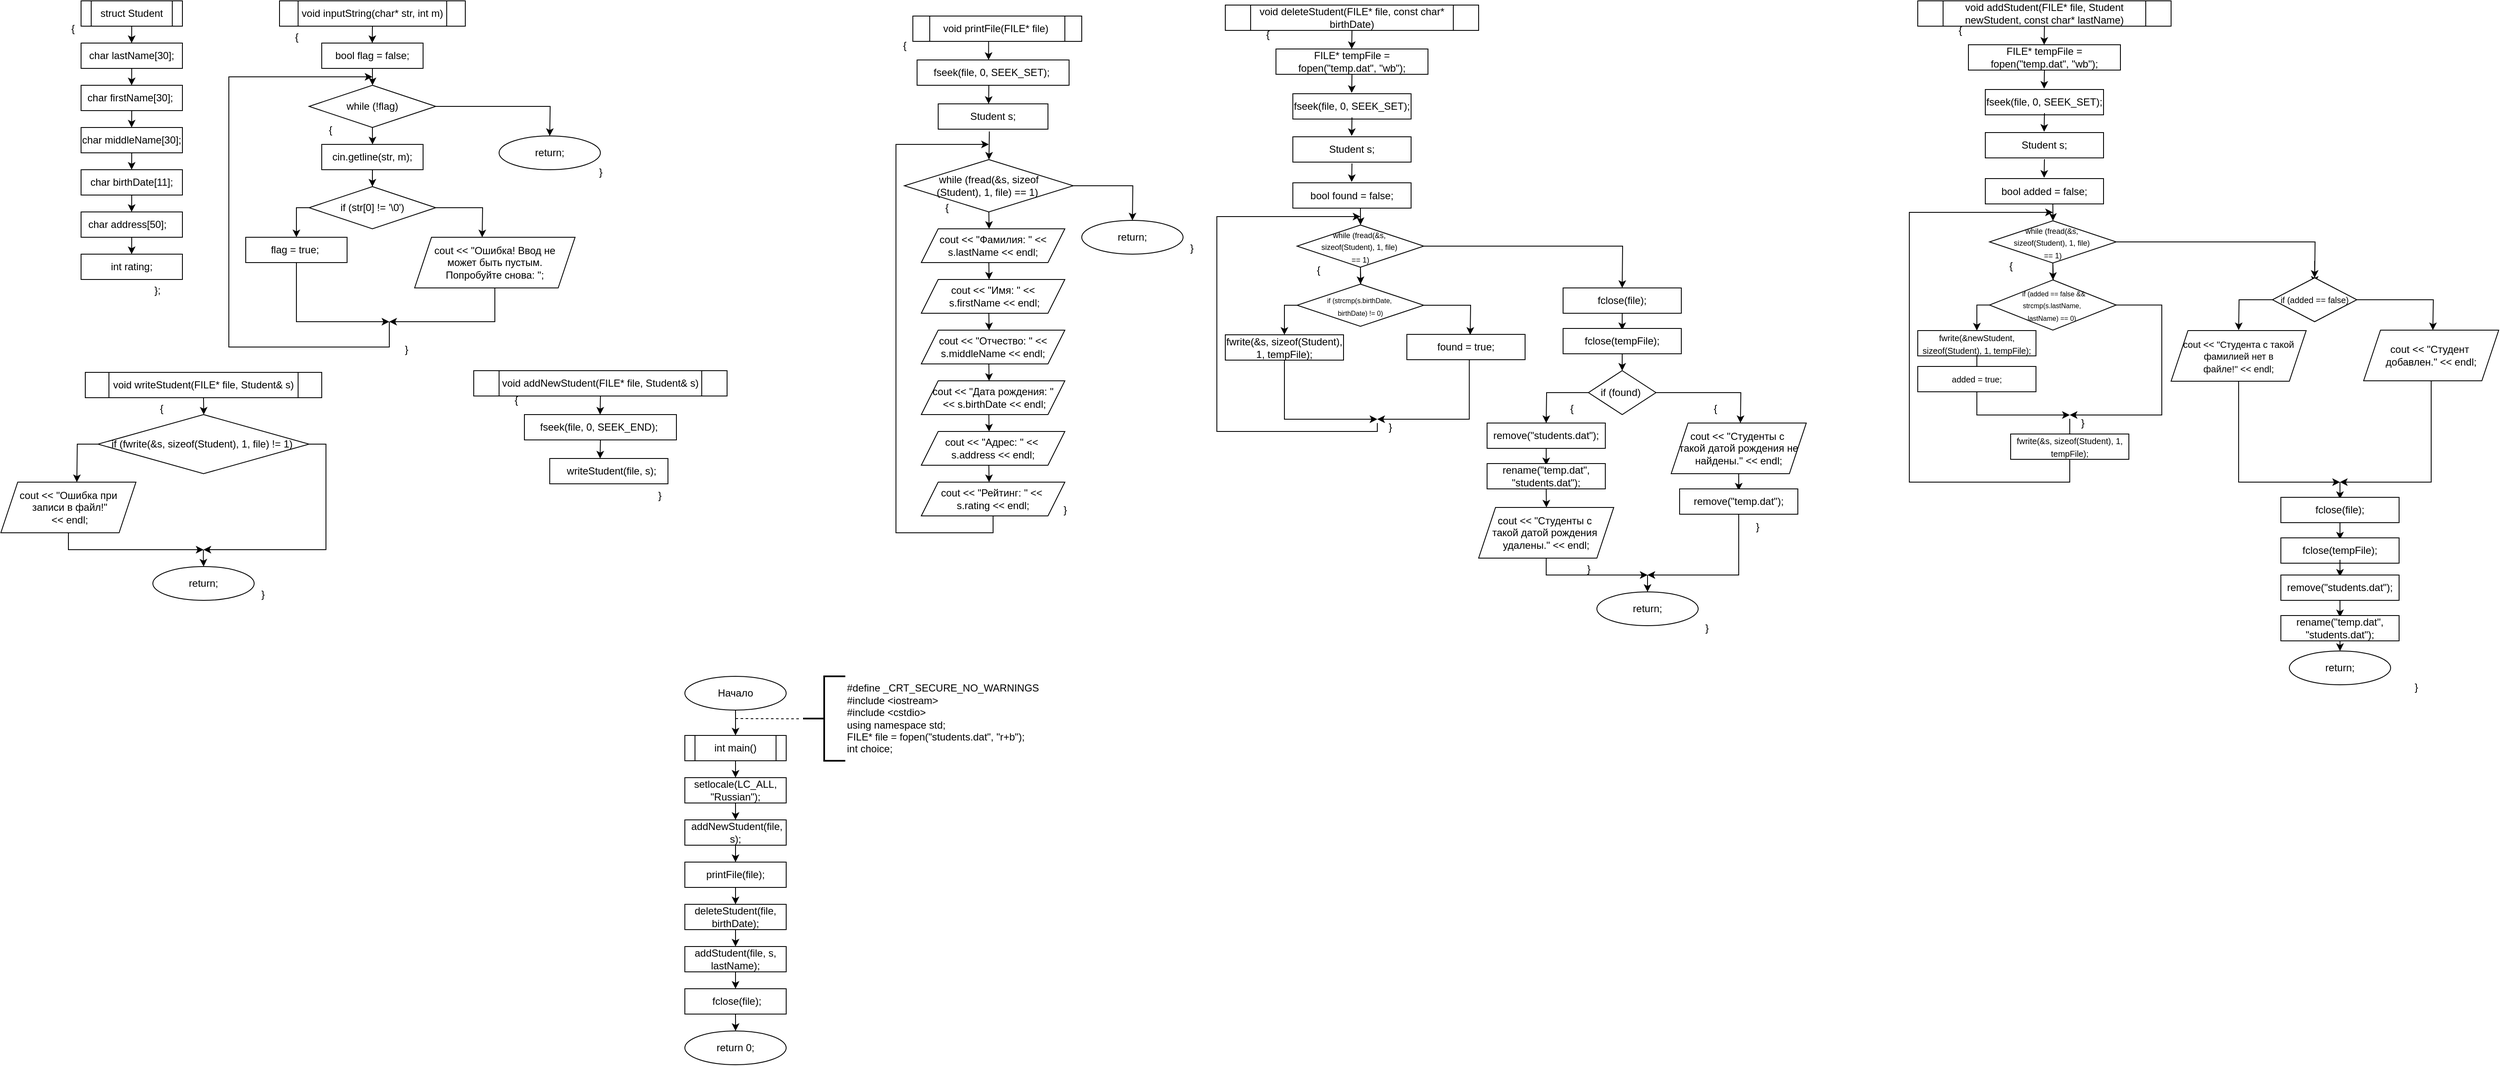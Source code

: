 <mxfile version="26.0.9">
  <diagram name="Страница — 1" id="1-1I1QdHwxsG9mw2ZbXO">
    <mxGraphModel dx="1851" dy="597" grid="1" gridSize="10" guides="1" tooltips="1" connect="1" arrows="1" fold="1" page="1" pageScale="1" pageWidth="827" pageHeight="1169" math="0" shadow="0">
      <root>
        <mxCell id="0" />
        <mxCell id="1" parent="0" />
        <mxCell id="5En9rHPKBQF83rEr6Kjk-2" style="edgeStyle=orthogonalEdgeStyle;rounded=0;orthogonalLoop=1;jettySize=auto;html=1;exitX=0.5;exitY=1;exitDx=0;exitDy=0;" edge="1" parent="1" source="5En9rHPKBQF83rEr6Kjk-1">
          <mxGeometry relative="1" as="geometry">
            <mxPoint x="84.857" y="70" as="targetPoint" />
          </mxGeometry>
        </mxCell>
        <mxCell id="5En9rHPKBQF83rEr6Kjk-1" value="struct Student" style="shape=process;whiteSpace=wrap;html=1;backgroundOutline=1;" vertex="1" parent="1">
          <mxGeometry x="25" y="20" width="120" height="30" as="geometry" />
        </mxCell>
        <mxCell id="5En9rHPKBQF83rEr6Kjk-3" value="char lastName[30];" style="rounded=0;whiteSpace=wrap;html=1;" vertex="1" parent="1">
          <mxGeometry x="25" y="70" width="120" height="30" as="geometry" />
        </mxCell>
        <mxCell id="5En9rHPKBQF83rEr6Kjk-4" style="edgeStyle=orthogonalEdgeStyle;rounded=0;orthogonalLoop=1;jettySize=auto;html=1;exitX=0.5;exitY=1;exitDx=0;exitDy=0;" edge="1" parent="1">
          <mxGeometry relative="1" as="geometry">
            <mxPoint x="84.857" y="120" as="targetPoint" />
            <mxPoint x="85" y="100" as="sourcePoint" />
          </mxGeometry>
        </mxCell>
        <mxCell id="5En9rHPKBQF83rEr6Kjk-5" value="char firstName[30];&amp;nbsp;" style="rounded=0;whiteSpace=wrap;html=1;" vertex="1" parent="1">
          <mxGeometry x="25" y="120" width="120" height="30" as="geometry" />
        </mxCell>
        <mxCell id="5En9rHPKBQF83rEr6Kjk-6" style="edgeStyle=orthogonalEdgeStyle;rounded=0;orthogonalLoop=1;jettySize=auto;html=1;exitX=0.5;exitY=1;exitDx=0;exitDy=0;" edge="1" parent="1">
          <mxGeometry relative="1" as="geometry">
            <mxPoint x="84.857" y="170" as="targetPoint" />
            <mxPoint x="85" y="150" as="sourcePoint" />
          </mxGeometry>
        </mxCell>
        <mxCell id="5En9rHPKBQF83rEr6Kjk-7" value="char middleName[30];" style="rounded=0;whiteSpace=wrap;html=1;" vertex="1" parent="1">
          <mxGeometry x="25" y="170" width="120" height="30" as="geometry" />
        </mxCell>
        <mxCell id="5En9rHPKBQF83rEr6Kjk-8" style="edgeStyle=orthogonalEdgeStyle;rounded=0;orthogonalLoop=1;jettySize=auto;html=1;exitX=0.5;exitY=1;exitDx=0;exitDy=0;" edge="1" parent="1">
          <mxGeometry relative="1" as="geometry">
            <mxPoint x="84.857" y="220" as="targetPoint" />
            <mxPoint x="85" y="200" as="sourcePoint" />
          </mxGeometry>
        </mxCell>
        <mxCell id="5En9rHPKBQF83rEr6Kjk-9" value="char birthDate[11];" style="rounded=0;whiteSpace=wrap;html=1;" vertex="1" parent="1">
          <mxGeometry x="25" y="220" width="120" height="30" as="geometry" />
        </mxCell>
        <mxCell id="5En9rHPKBQF83rEr6Kjk-10" style="edgeStyle=orthogonalEdgeStyle;rounded=0;orthogonalLoop=1;jettySize=auto;html=1;exitX=0.5;exitY=1;exitDx=0;exitDy=0;" edge="1" parent="1">
          <mxGeometry relative="1" as="geometry">
            <mxPoint x="84.857" y="270" as="targetPoint" />
            <mxPoint x="85" y="250" as="sourcePoint" />
          </mxGeometry>
        </mxCell>
        <mxCell id="5En9rHPKBQF83rEr6Kjk-11" value="char address[50];&amp;nbsp; &amp;nbsp;" style="rounded=0;whiteSpace=wrap;html=1;" vertex="1" parent="1">
          <mxGeometry x="25" y="270" width="120" height="30" as="geometry" />
        </mxCell>
        <mxCell id="5En9rHPKBQF83rEr6Kjk-12" style="edgeStyle=orthogonalEdgeStyle;rounded=0;orthogonalLoop=1;jettySize=auto;html=1;exitX=0.5;exitY=1;exitDx=0;exitDy=0;" edge="1" parent="1">
          <mxGeometry relative="1" as="geometry">
            <mxPoint x="84.857" y="320" as="targetPoint" />
            <mxPoint x="85" y="300" as="sourcePoint" />
          </mxGeometry>
        </mxCell>
        <mxCell id="5En9rHPKBQF83rEr6Kjk-13" value="int rating;" style="rounded=0;whiteSpace=wrap;html=1;" vertex="1" parent="1">
          <mxGeometry x="25" y="320" width="120" height="30" as="geometry" />
        </mxCell>
        <mxCell id="5En9rHPKBQF83rEr6Kjk-14" value="{" style="text;html=1;align=center;verticalAlign=middle;resizable=0;points=[];autosize=1;strokeColor=none;fillColor=none;" vertex="1" parent="1">
          <mxGeometry y="38" width="30" height="30" as="geometry" />
        </mxCell>
        <mxCell id="5En9rHPKBQF83rEr6Kjk-15" value="};" style="text;html=1;align=center;verticalAlign=middle;resizable=0;points=[];autosize=1;strokeColor=none;fillColor=none;" vertex="1" parent="1">
          <mxGeometry x="100" y="348" width="30" height="30" as="geometry" />
        </mxCell>
        <mxCell id="5En9rHPKBQF83rEr6Kjk-16" value="void inputString(char* str, int m)" style="shape=process;whiteSpace=wrap;html=1;backgroundOutline=1;" vertex="1" parent="1">
          <mxGeometry x="260" y="20" width="220" height="30" as="geometry" />
        </mxCell>
        <mxCell id="5En9rHPKBQF83rEr6Kjk-17" style="edgeStyle=orthogonalEdgeStyle;rounded=0;orthogonalLoop=1;jettySize=auto;html=1;exitX=0.5;exitY=1;exitDx=0;exitDy=0;" edge="1" parent="1">
          <mxGeometry relative="1" as="geometry">
            <mxPoint x="369.857" y="70" as="targetPoint" />
            <mxPoint x="370" y="50" as="sourcePoint" />
          </mxGeometry>
        </mxCell>
        <mxCell id="5En9rHPKBQF83rEr6Kjk-19" style="edgeStyle=orthogonalEdgeStyle;rounded=0;orthogonalLoop=1;jettySize=auto;html=1;exitX=0.5;exitY=1;exitDx=0;exitDy=0;" edge="1" parent="1" source="5En9rHPKBQF83rEr6Kjk-18">
          <mxGeometry relative="1" as="geometry">
            <mxPoint x="370.143" y="120" as="targetPoint" />
          </mxGeometry>
        </mxCell>
        <mxCell id="5En9rHPKBQF83rEr6Kjk-18" value="bool flag = false;" style="rounded=0;whiteSpace=wrap;html=1;" vertex="1" parent="1">
          <mxGeometry x="310" y="70" width="120" height="30" as="geometry" />
        </mxCell>
        <mxCell id="5En9rHPKBQF83rEr6Kjk-21" style="edgeStyle=orthogonalEdgeStyle;rounded=0;orthogonalLoop=1;jettySize=auto;html=1;exitX=0.5;exitY=1;exitDx=0;exitDy=0;" edge="1" parent="1" source="5En9rHPKBQF83rEr6Kjk-20">
          <mxGeometry relative="1" as="geometry">
            <mxPoint x="370.143" y="190" as="targetPoint" />
          </mxGeometry>
        </mxCell>
        <mxCell id="5En9rHPKBQF83rEr6Kjk-32" style="edgeStyle=orthogonalEdgeStyle;rounded=0;orthogonalLoop=1;jettySize=auto;html=1;exitX=1;exitY=0.5;exitDx=0;exitDy=0;" edge="1" parent="1" source="5En9rHPKBQF83rEr6Kjk-20">
          <mxGeometry relative="1" as="geometry">
            <mxPoint x="580" y="180" as="targetPoint" />
          </mxGeometry>
        </mxCell>
        <mxCell id="5En9rHPKBQF83rEr6Kjk-20" value="while (!flag)" style="rhombus;whiteSpace=wrap;html=1;" vertex="1" parent="1">
          <mxGeometry x="295" y="120" width="150" height="50" as="geometry" />
        </mxCell>
        <mxCell id="5En9rHPKBQF83rEr6Kjk-24" style="edgeStyle=orthogonalEdgeStyle;rounded=0;orthogonalLoop=1;jettySize=auto;html=1;exitX=0.5;exitY=1;exitDx=0;exitDy=0;" edge="1" parent="1" source="5En9rHPKBQF83rEr6Kjk-22" target="5En9rHPKBQF83rEr6Kjk-23">
          <mxGeometry relative="1" as="geometry" />
        </mxCell>
        <mxCell id="5En9rHPKBQF83rEr6Kjk-22" value="cin.getline(str, m);" style="rounded=0;whiteSpace=wrap;html=1;" vertex="1" parent="1">
          <mxGeometry x="310" y="190" width="120" height="30" as="geometry" />
        </mxCell>
        <mxCell id="5En9rHPKBQF83rEr6Kjk-25" style="edgeStyle=orthogonalEdgeStyle;rounded=0;orthogonalLoop=1;jettySize=auto;html=1;exitX=0;exitY=0.5;exitDx=0;exitDy=0;" edge="1" parent="1" source="5En9rHPKBQF83rEr6Kjk-23">
          <mxGeometry relative="1" as="geometry">
            <mxPoint x="280" y="300" as="targetPoint" />
          </mxGeometry>
        </mxCell>
        <mxCell id="5En9rHPKBQF83rEr6Kjk-27" style="edgeStyle=orthogonalEdgeStyle;rounded=0;orthogonalLoop=1;jettySize=auto;html=1;exitX=1;exitY=0.5;exitDx=0;exitDy=0;" edge="1" parent="1" source="5En9rHPKBQF83rEr6Kjk-23">
          <mxGeometry relative="1" as="geometry">
            <mxPoint x="500" y="300" as="targetPoint" />
          </mxGeometry>
        </mxCell>
        <mxCell id="5En9rHPKBQF83rEr6Kjk-23" value="if (str[0] != &#39;\0&#39;)" style="rhombus;whiteSpace=wrap;html=1;" vertex="1" parent="1">
          <mxGeometry x="295" y="240" width="150" height="50" as="geometry" />
        </mxCell>
        <mxCell id="5En9rHPKBQF83rEr6Kjk-29" style="edgeStyle=orthogonalEdgeStyle;rounded=0;orthogonalLoop=1;jettySize=auto;html=1;exitX=0.5;exitY=1;exitDx=0;exitDy=0;" edge="1" parent="1" source="5En9rHPKBQF83rEr6Kjk-26">
          <mxGeometry relative="1" as="geometry">
            <mxPoint x="390" y="400" as="targetPoint" />
            <Array as="points">
              <mxPoint x="280" y="400" />
              <mxPoint x="380" y="400" />
            </Array>
          </mxGeometry>
        </mxCell>
        <mxCell id="5En9rHPKBQF83rEr6Kjk-26" value="flag = true;&amp;nbsp;" style="rounded=0;whiteSpace=wrap;html=1;" vertex="1" parent="1">
          <mxGeometry x="220" y="300" width="120" height="30" as="geometry" />
        </mxCell>
        <mxCell id="5En9rHPKBQF83rEr6Kjk-30" style="edgeStyle=orthogonalEdgeStyle;rounded=0;orthogonalLoop=1;jettySize=auto;html=1;exitX=0.5;exitY=1;exitDx=0;exitDy=0;" edge="1" parent="1" source="5En9rHPKBQF83rEr6Kjk-28">
          <mxGeometry relative="1" as="geometry">
            <mxPoint x="390" y="400" as="targetPoint" />
            <Array as="points">
              <mxPoint x="515" y="400" />
            </Array>
          </mxGeometry>
        </mxCell>
        <mxCell id="5En9rHPKBQF83rEr6Kjk-28" value="cout &amp;lt;&amp;lt; &quot;Ошибка! Ввод не&lt;div&gt;&amp;nbsp;может быть пустым.&amp;nbsp;&lt;/div&gt;&lt;div&gt;Попробуйте снова: &quot;;&lt;/div&gt;" style="shape=parallelogram;perimeter=parallelogramPerimeter;whiteSpace=wrap;html=1;fixedSize=1;" vertex="1" parent="1">
          <mxGeometry x="420" y="300" width="190" height="60" as="geometry" />
        </mxCell>
        <mxCell id="5En9rHPKBQF83rEr6Kjk-31" value="" style="endArrow=classic;html=1;rounded=0;" edge="1" parent="1">
          <mxGeometry width="50" height="50" relative="1" as="geometry">
            <mxPoint x="390" y="400" as="sourcePoint" />
            <mxPoint x="370" y="110" as="targetPoint" />
            <Array as="points">
              <mxPoint x="390" y="430" />
              <mxPoint x="200" y="430" />
              <mxPoint x="200" y="110" />
            </Array>
          </mxGeometry>
        </mxCell>
        <mxCell id="5En9rHPKBQF83rEr6Kjk-33" value="return;" style="ellipse;whiteSpace=wrap;html=1;" vertex="1" parent="1">
          <mxGeometry x="520" y="180" width="120" height="40" as="geometry" />
        </mxCell>
        <mxCell id="5En9rHPKBQF83rEr6Kjk-34" value="{" style="text;html=1;align=center;verticalAlign=middle;resizable=0;points=[];autosize=1;strokeColor=none;fillColor=none;" vertex="1" parent="1">
          <mxGeometry x="305" y="158" width="30" height="30" as="geometry" />
        </mxCell>
        <mxCell id="5En9rHPKBQF83rEr6Kjk-35" value="}" style="text;html=1;align=center;verticalAlign=middle;resizable=0;points=[];autosize=1;strokeColor=none;fillColor=none;" vertex="1" parent="1">
          <mxGeometry x="395" y="418" width="30" height="30" as="geometry" />
        </mxCell>
        <mxCell id="5En9rHPKBQF83rEr6Kjk-36" value="{" style="text;html=1;align=center;verticalAlign=middle;resizable=0;points=[];autosize=1;strokeColor=none;fillColor=none;" vertex="1" parent="1">
          <mxGeometry x="265" y="48" width="30" height="30" as="geometry" />
        </mxCell>
        <mxCell id="5En9rHPKBQF83rEr6Kjk-37" value="}" style="text;html=1;align=center;verticalAlign=middle;resizable=0;points=[];autosize=1;strokeColor=none;fillColor=none;" vertex="1" parent="1">
          <mxGeometry x="625" y="208" width="30" height="30" as="geometry" />
        </mxCell>
        <mxCell id="5En9rHPKBQF83rEr6Kjk-39" style="edgeStyle=orthogonalEdgeStyle;rounded=0;orthogonalLoop=1;jettySize=auto;html=1;exitX=0.5;exitY=1;exitDx=0;exitDy=0;" edge="1" parent="1" source="5En9rHPKBQF83rEr6Kjk-38">
          <mxGeometry relative="1" as="geometry">
            <mxPoint x="170.31" y="510" as="targetPoint" />
          </mxGeometry>
        </mxCell>
        <mxCell id="5En9rHPKBQF83rEr6Kjk-38" value="void writeStudent(FILE* file, Student&amp;amp; s)" style="shape=process;whiteSpace=wrap;html=1;backgroundOutline=1;" vertex="1" parent="1">
          <mxGeometry x="30" y="460" width="280" height="30" as="geometry" />
        </mxCell>
        <mxCell id="5En9rHPKBQF83rEr6Kjk-47" style="edgeStyle=orthogonalEdgeStyle;rounded=0;orthogonalLoop=1;jettySize=auto;html=1;exitX=0;exitY=0.5;exitDx=0;exitDy=0;" edge="1" parent="1" source="5En9rHPKBQF83rEr6Kjk-42">
          <mxGeometry relative="1" as="geometry">
            <mxPoint x="20" y="590" as="targetPoint" />
          </mxGeometry>
        </mxCell>
        <mxCell id="5En9rHPKBQF83rEr6Kjk-50" style="edgeStyle=orthogonalEdgeStyle;rounded=0;orthogonalLoop=1;jettySize=auto;html=1;exitX=1;exitY=0.5;exitDx=0;exitDy=0;" edge="1" parent="1" source="5En9rHPKBQF83rEr6Kjk-42">
          <mxGeometry relative="1" as="geometry">
            <mxPoint x="170" y="670" as="targetPoint" />
            <Array as="points">
              <mxPoint x="315" y="545" />
              <mxPoint x="315" y="670" />
            </Array>
          </mxGeometry>
        </mxCell>
        <mxCell id="5En9rHPKBQF83rEr6Kjk-42" value="if (fwrite(&amp;amp;s, sizeof(Student), 1, file) != 1)&amp;nbsp;" style="rhombus;whiteSpace=wrap;html=1;" vertex="1" parent="1">
          <mxGeometry x="45" y="510" width="250" height="70" as="geometry" />
        </mxCell>
        <mxCell id="5En9rHPKBQF83rEr6Kjk-49" style="edgeStyle=orthogonalEdgeStyle;rounded=0;orthogonalLoop=1;jettySize=auto;html=1;exitX=0.5;exitY=1;exitDx=0;exitDy=0;" edge="1" parent="1" source="5En9rHPKBQF83rEr6Kjk-48">
          <mxGeometry relative="1" as="geometry">
            <mxPoint x="170" y="670" as="targetPoint" />
            <Array as="points">
              <mxPoint x="10" y="670" />
            </Array>
          </mxGeometry>
        </mxCell>
        <mxCell id="5En9rHPKBQF83rEr6Kjk-48" value="cout &amp;lt;&amp;lt; &quot;Ошибка при&lt;div&gt;&amp;nbsp;записи в файл!&quot;&lt;/div&gt;&lt;div&gt;&amp;nbsp;&amp;lt;&amp;lt; endl;&lt;/div&gt;" style="shape=parallelogram;perimeter=parallelogramPerimeter;whiteSpace=wrap;html=1;fixedSize=1;" vertex="1" parent="1">
          <mxGeometry x="-70" y="590" width="160" height="60" as="geometry" />
        </mxCell>
        <mxCell id="5En9rHPKBQF83rEr6Kjk-51" style="edgeStyle=orthogonalEdgeStyle;rounded=0;orthogonalLoop=1;jettySize=auto;html=1;exitX=0.5;exitY=1;exitDx=0;exitDy=0;" edge="1" parent="1">
          <mxGeometry relative="1" as="geometry">
            <mxPoint x="170.15" y="690" as="targetPoint" />
            <mxPoint x="169.84" y="670" as="sourcePoint" />
            <Array as="points">
              <mxPoint x="169.84" y="680" />
              <mxPoint x="169.84" y="680" />
            </Array>
          </mxGeometry>
        </mxCell>
        <mxCell id="5En9rHPKBQF83rEr6Kjk-52" value="return;" style="ellipse;whiteSpace=wrap;html=1;" vertex="1" parent="1">
          <mxGeometry x="110" y="690" width="120" height="40" as="geometry" />
        </mxCell>
        <mxCell id="5En9rHPKBQF83rEr6Kjk-53" value="{" style="text;html=1;align=center;verticalAlign=middle;resizable=0;points=[];autosize=1;strokeColor=none;fillColor=none;" vertex="1" parent="1">
          <mxGeometry x="105" y="488" width="30" height="30" as="geometry" />
        </mxCell>
        <mxCell id="5En9rHPKBQF83rEr6Kjk-54" value="}" style="text;html=1;align=center;verticalAlign=middle;resizable=0;points=[];autosize=1;strokeColor=none;fillColor=none;" vertex="1" parent="1">
          <mxGeometry x="225" y="708" width="30" height="30" as="geometry" />
        </mxCell>
        <mxCell id="5En9rHPKBQF83rEr6Kjk-56" style="edgeStyle=orthogonalEdgeStyle;rounded=0;orthogonalLoop=1;jettySize=auto;html=1;exitX=0.5;exitY=1;exitDx=0;exitDy=0;" edge="1" parent="1" source="5En9rHPKBQF83rEr6Kjk-55">
          <mxGeometry relative="1" as="geometry">
            <mxPoint x="639.667" y="510" as="targetPoint" />
          </mxGeometry>
        </mxCell>
        <mxCell id="5En9rHPKBQF83rEr6Kjk-55" value="void addNewStudent(FILE* file, Student&amp;amp; s)" style="shape=process;whiteSpace=wrap;html=1;backgroundOutline=1;" vertex="1" parent="1">
          <mxGeometry x="490" y="458" width="300" height="30" as="geometry" />
        </mxCell>
        <mxCell id="5En9rHPKBQF83rEr6Kjk-57" value="fseek(file, 0, SEEK_END);&amp;nbsp;" style="rounded=0;whiteSpace=wrap;html=1;" vertex="1" parent="1">
          <mxGeometry x="550" y="510" width="180" height="30" as="geometry" />
        </mxCell>
        <mxCell id="5En9rHPKBQF83rEr6Kjk-58" style="edgeStyle=orthogonalEdgeStyle;rounded=0;orthogonalLoop=1;jettySize=auto;html=1;exitX=0.5;exitY=1;exitDx=0;exitDy=0;" edge="1" parent="1">
          <mxGeometry relative="1" as="geometry">
            <mxPoint x="639.667" y="562" as="targetPoint" />
            <mxPoint x="640" y="540" as="sourcePoint" />
          </mxGeometry>
        </mxCell>
        <mxCell id="5En9rHPKBQF83rEr6Kjk-59" value="&lt;div&gt;&amp;nbsp; &amp;nbsp; writeStudent(file, s);&amp;nbsp;&amp;nbsp;&lt;/div&gt;" style="rounded=0;whiteSpace=wrap;html=1;" vertex="1" parent="1">
          <mxGeometry x="580" y="562" width="140" height="30" as="geometry" />
        </mxCell>
        <mxCell id="5En9rHPKBQF83rEr6Kjk-60" value="{" style="text;html=1;align=center;verticalAlign=middle;resizable=0;points=[];autosize=1;strokeColor=none;fillColor=none;" vertex="1" parent="1">
          <mxGeometry x="525" y="478" width="30" height="30" as="geometry" />
        </mxCell>
        <mxCell id="5En9rHPKBQF83rEr6Kjk-61" value="}&lt;div&gt;&lt;br&gt;&lt;/div&gt;" style="text;html=1;align=center;verticalAlign=middle;resizable=0;points=[];autosize=1;strokeColor=none;fillColor=none;" vertex="1" parent="1">
          <mxGeometry x="695" y="593" width="30" height="40" as="geometry" />
        </mxCell>
        <mxCell id="5En9rHPKBQF83rEr6Kjk-62" style="edgeStyle=orthogonalEdgeStyle;rounded=0;orthogonalLoop=1;jettySize=auto;html=1;exitX=0.5;exitY=1;exitDx=0;exitDy=0;" edge="1" parent="1" source="5En9rHPKBQF83rEr6Kjk-63">
          <mxGeometry relative="1" as="geometry">
            <mxPoint x="1099.667" y="90" as="targetPoint" />
          </mxGeometry>
        </mxCell>
        <mxCell id="5En9rHPKBQF83rEr6Kjk-63" value="void printFile(FILE* file)&amp;nbsp;" style="shape=process;whiteSpace=wrap;html=1;backgroundOutline=1;" vertex="1" parent="1">
          <mxGeometry x="1010" y="38" width="200" height="30" as="geometry" />
        </mxCell>
        <mxCell id="5En9rHPKBQF83rEr6Kjk-64" value="fseek(file, 0, SEEK_SET);&amp;nbsp;" style="rounded=0;whiteSpace=wrap;html=1;" vertex="1" parent="1">
          <mxGeometry x="1015" y="90" width="180" height="30" as="geometry" />
        </mxCell>
        <mxCell id="5En9rHPKBQF83rEr6Kjk-65" style="edgeStyle=orthogonalEdgeStyle;rounded=0;orthogonalLoop=1;jettySize=auto;html=1;exitX=0.5;exitY=1;exitDx=0;exitDy=0;" edge="1" parent="1">
          <mxGeometry relative="1" as="geometry">
            <mxPoint x="1099.667" y="142" as="targetPoint" />
            <mxPoint x="1100" y="120" as="sourcePoint" />
          </mxGeometry>
        </mxCell>
        <mxCell id="5En9rHPKBQF83rEr6Kjk-66" value="&lt;div&gt;Student s;&lt;/div&gt;" style="rounded=0;whiteSpace=wrap;html=1;" vertex="1" parent="1">
          <mxGeometry x="1040" y="142" width="130" height="30" as="geometry" />
        </mxCell>
        <mxCell id="5En9rHPKBQF83rEr6Kjk-67" value="{" style="text;html=1;align=center;verticalAlign=middle;resizable=0;points=[];autosize=1;strokeColor=none;fillColor=none;" vertex="1" parent="1">
          <mxGeometry x="985" y="58" width="30" height="30" as="geometry" />
        </mxCell>
        <mxCell id="5En9rHPKBQF83rEr6Kjk-69" style="edgeStyle=orthogonalEdgeStyle;rounded=0;orthogonalLoop=1;jettySize=auto;html=1;exitX=0.466;exitY=1.091;exitDx=0;exitDy=0;exitPerimeter=0;" edge="1" parent="1" source="5En9rHPKBQF83rEr6Kjk-66">
          <mxGeometry relative="1" as="geometry">
            <mxPoint x="1100.143" y="208" as="targetPoint" />
            <mxPoint x="1100" y="188" as="sourcePoint" />
          </mxGeometry>
        </mxCell>
        <mxCell id="5En9rHPKBQF83rEr6Kjk-86" style="edgeStyle=orthogonalEdgeStyle;rounded=0;orthogonalLoop=1;jettySize=auto;html=1;exitX=0.5;exitY=1;exitDx=0;exitDy=0;" edge="1" parent="1" source="5En9rHPKBQF83rEr6Kjk-72">
          <mxGeometry relative="1" as="geometry">
            <mxPoint x="1100.286" y="290" as="targetPoint" />
          </mxGeometry>
        </mxCell>
        <mxCell id="5En9rHPKBQF83rEr6Kjk-100" style="edgeStyle=orthogonalEdgeStyle;rounded=0;orthogonalLoop=1;jettySize=auto;html=1;exitX=1;exitY=0.5;exitDx=0;exitDy=0;" edge="1" parent="1" source="5En9rHPKBQF83rEr6Kjk-72">
          <mxGeometry relative="1" as="geometry">
            <mxPoint x="1270" y="280.0" as="targetPoint" />
          </mxGeometry>
        </mxCell>
        <mxCell id="5En9rHPKBQF83rEr6Kjk-72" value="while (fread(&amp;amp;s, sizeof&lt;div&gt;(Student), 1, file) == 1)&amp;nbsp;&lt;/div&gt;" style="rhombus;whiteSpace=wrap;html=1;" vertex="1" parent="1">
          <mxGeometry x="1000" y="208" width="200" height="62" as="geometry" />
        </mxCell>
        <mxCell id="5En9rHPKBQF83rEr6Kjk-84" value="{" style="text;html=1;align=center;verticalAlign=middle;resizable=0;points=[];autosize=1;strokeColor=none;fillColor=none;" vertex="1" parent="1">
          <mxGeometry x="1035" y="250" width="30" height="30" as="geometry" />
        </mxCell>
        <mxCell id="5En9rHPKBQF83rEr6Kjk-87" value="cout &amp;lt;&amp;lt; &quot;Фамилия: &quot; &amp;lt;&amp;lt; s.lastName &amp;lt;&amp;lt; endl;" style="shape=parallelogram;perimeter=parallelogramPerimeter;whiteSpace=wrap;html=1;fixedSize=1;" vertex="1" parent="1">
          <mxGeometry x="1020" y="290" width="170" height="40" as="geometry" />
        </mxCell>
        <mxCell id="5En9rHPKBQF83rEr6Kjk-88" style="edgeStyle=orthogonalEdgeStyle;rounded=0;orthogonalLoop=1;jettySize=auto;html=1;exitX=0.5;exitY=1;exitDx=0;exitDy=0;" edge="1" parent="1">
          <mxGeometry relative="1" as="geometry">
            <mxPoint x="1100.286" y="350" as="targetPoint" />
            <mxPoint x="1100" y="330" as="sourcePoint" />
          </mxGeometry>
        </mxCell>
        <mxCell id="5En9rHPKBQF83rEr6Kjk-89" value="cout &amp;lt;&amp;lt; &quot;Имя: &quot; &amp;lt;&amp;lt;&lt;div&gt;&amp;nbsp;s.firstName &amp;lt;&amp;lt; endl;&lt;/div&gt;" style="shape=parallelogram;perimeter=parallelogramPerimeter;whiteSpace=wrap;html=1;fixedSize=1;" vertex="1" parent="1">
          <mxGeometry x="1020" y="350" width="170" height="40" as="geometry" />
        </mxCell>
        <mxCell id="5En9rHPKBQF83rEr6Kjk-90" style="edgeStyle=orthogonalEdgeStyle;rounded=0;orthogonalLoop=1;jettySize=auto;html=1;exitX=0.5;exitY=1;exitDx=0;exitDy=0;" edge="1" parent="1">
          <mxGeometry relative="1" as="geometry">
            <mxPoint x="1100.286" y="410" as="targetPoint" />
            <mxPoint x="1100" y="390" as="sourcePoint" />
          </mxGeometry>
        </mxCell>
        <mxCell id="5En9rHPKBQF83rEr6Kjk-91" value="cout &amp;lt;&amp;lt; &quot;Отчество: &quot; &amp;lt;&amp;lt; s.middleName &amp;lt;&amp;lt; endl;" style="shape=parallelogram;perimeter=parallelogramPerimeter;whiteSpace=wrap;html=1;fixedSize=1;" vertex="1" parent="1">
          <mxGeometry x="1020" y="410" width="170" height="40" as="geometry" />
        </mxCell>
        <mxCell id="5En9rHPKBQF83rEr6Kjk-92" style="edgeStyle=orthogonalEdgeStyle;rounded=0;orthogonalLoop=1;jettySize=auto;html=1;exitX=0.5;exitY=1;exitDx=0;exitDy=0;" edge="1" parent="1">
          <mxGeometry relative="1" as="geometry">
            <mxPoint x="1100.286" y="470" as="targetPoint" />
            <mxPoint x="1100" y="450" as="sourcePoint" />
          </mxGeometry>
        </mxCell>
        <mxCell id="5En9rHPKBQF83rEr6Kjk-93" value="cout &amp;lt;&amp;lt; &quot;Дата рождения: &quot;&lt;div&gt;&amp;nbsp;&amp;lt;&amp;lt; s.birthDate &amp;lt;&amp;lt; endl;&lt;/div&gt;" style="shape=parallelogram;perimeter=parallelogramPerimeter;whiteSpace=wrap;html=1;fixedSize=1;" vertex="1" parent="1">
          <mxGeometry x="1020" y="470" width="170" height="40" as="geometry" />
        </mxCell>
        <mxCell id="5En9rHPKBQF83rEr6Kjk-94" style="edgeStyle=orthogonalEdgeStyle;rounded=0;orthogonalLoop=1;jettySize=auto;html=1;exitX=0.5;exitY=1;exitDx=0;exitDy=0;" edge="1" parent="1">
          <mxGeometry relative="1" as="geometry">
            <mxPoint x="1100.286" y="530" as="targetPoint" />
            <mxPoint x="1100" y="510" as="sourcePoint" />
          </mxGeometry>
        </mxCell>
        <mxCell id="5En9rHPKBQF83rEr6Kjk-95" value="cout &amp;lt;&amp;lt; &quot;Адрес: &quot; &amp;lt;&amp;lt;&amp;nbsp;&lt;div&gt;s.address &amp;lt;&amp;lt; endl;&lt;/div&gt;" style="shape=parallelogram;perimeter=parallelogramPerimeter;whiteSpace=wrap;html=1;fixedSize=1;" vertex="1" parent="1">
          <mxGeometry x="1020" y="530" width="170" height="40" as="geometry" />
        </mxCell>
        <mxCell id="5En9rHPKBQF83rEr6Kjk-96" style="edgeStyle=orthogonalEdgeStyle;rounded=0;orthogonalLoop=1;jettySize=auto;html=1;exitX=0.5;exitY=1;exitDx=0;exitDy=0;" edge="1" parent="1">
          <mxGeometry relative="1" as="geometry">
            <mxPoint x="1100.286" y="590" as="targetPoint" />
            <mxPoint x="1100" y="570" as="sourcePoint" />
          </mxGeometry>
        </mxCell>
        <mxCell id="5En9rHPKBQF83rEr6Kjk-99" style="edgeStyle=orthogonalEdgeStyle;rounded=0;orthogonalLoop=1;jettySize=auto;html=1;exitX=0.5;exitY=1;exitDx=0;exitDy=0;" edge="1" parent="1" source="5En9rHPKBQF83rEr6Kjk-97">
          <mxGeometry relative="1" as="geometry">
            <mxPoint x="1100" y="190.0" as="targetPoint" />
            <Array as="points">
              <mxPoint x="1105" y="650" />
              <mxPoint x="990" y="650" />
              <mxPoint x="990" y="190" />
            </Array>
          </mxGeometry>
        </mxCell>
        <mxCell id="5En9rHPKBQF83rEr6Kjk-97" value="cout &amp;lt;&amp;lt; &quot;Рейтинг: &quot; &amp;lt;&amp;lt;&amp;nbsp;&lt;div&gt;s.rating &amp;lt;&amp;lt; endl;&lt;/div&gt;" style="shape=parallelogram;perimeter=parallelogramPerimeter;whiteSpace=wrap;html=1;fixedSize=1;" vertex="1" parent="1">
          <mxGeometry x="1020" y="590" width="170" height="40" as="geometry" />
        </mxCell>
        <mxCell id="5En9rHPKBQF83rEr6Kjk-98" value="}" style="text;html=1;align=center;verticalAlign=middle;resizable=0;points=[];autosize=1;strokeColor=none;fillColor=none;" vertex="1" parent="1">
          <mxGeometry x="1175" y="608" width="30" height="30" as="geometry" />
        </mxCell>
        <mxCell id="5En9rHPKBQF83rEr6Kjk-101" value="return;" style="ellipse;whiteSpace=wrap;html=1;" vertex="1" parent="1">
          <mxGeometry x="1210" y="280" width="120" height="40" as="geometry" />
        </mxCell>
        <mxCell id="5En9rHPKBQF83rEr6Kjk-102" value="}" style="text;html=1;align=center;verticalAlign=middle;resizable=0;points=[];autosize=1;strokeColor=none;fillColor=none;" vertex="1" parent="1">
          <mxGeometry x="1325" y="298" width="30" height="30" as="geometry" />
        </mxCell>
        <mxCell id="5En9rHPKBQF83rEr6Kjk-103" style="edgeStyle=orthogonalEdgeStyle;rounded=0;orthogonalLoop=1;jettySize=auto;html=1;exitX=0.5;exitY=1;exitDx=0;exitDy=0;" edge="1" parent="1" source="5En9rHPKBQF83rEr6Kjk-104">
          <mxGeometry relative="1" as="geometry">
            <mxPoint x="1529.667" y="77" as="targetPoint" />
          </mxGeometry>
        </mxCell>
        <mxCell id="5En9rHPKBQF83rEr6Kjk-104" value="void deleteStudent(FILE* file, const char* birthDate)" style="shape=process;whiteSpace=wrap;html=1;backgroundOutline=1;" vertex="1" parent="1">
          <mxGeometry x="1380" y="25" width="300" height="30" as="geometry" />
        </mxCell>
        <mxCell id="5En9rHPKBQF83rEr6Kjk-105" value="FILE* tempFile = fopen(&quot;temp.dat&quot;, &quot;wb&quot;);" style="rounded=0;whiteSpace=wrap;html=1;" vertex="1" parent="1">
          <mxGeometry x="1440" y="77" width="180" height="30" as="geometry" />
        </mxCell>
        <mxCell id="5En9rHPKBQF83rEr6Kjk-106" style="edgeStyle=orthogonalEdgeStyle;rounded=0;orthogonalLoop=1;jettySize=auto;html=1;exitX=0.5;exitY=1;exitDx=0;exitDy=0;" edge="1" parent="1">
          <mxGeometry relative="1" as="geometry">
            <mxPoint x="1529.667" y="129" as="targetPoint" />
            <mxPoint x="1530" y="107" as="sourcePoint" />
          </mxGeometry>
        </mxCell>
        <mxCell id="5En9rHPKBQF83rEr6Kjk-107" value="&lt;div&gt;fseek(file, 0, SEEK_SET);&lt;/div&gt;" style="rounded=0;whiteSpace=wrap;html=1;" vertex="1" parent="1">
          <mxGeometry x="1460" y="130" width="140" height="30" as="geometry" />
        </mxCell>
        <mxCell id="5En9rHPKBQF83rEr6Kjk-108" value="{" style="text;html=1;align=center;verticalAlign=middle;resizable=0;points=[];autosize=1;strokeColor=none;fillColor=none;" vertex="1" parent="1">
          <mxGeometry x="1415" y="45" width="30" height="30" as="geometry" />
        </mxCell>
        <mxCell id="5En9rHPKBQF83rEr6Kjk-111" style="edgeStyle=orthogonalEdgeStyle;rounded=0;orthogonalLoop=1;jettySize=auto;html=1;exitX=0.5;exitY=1;exitDx=0;exitDy=0;" edge="1" parent="1">
          <mxGeometry relative="1" as="geometry">
            <mxPoint x="1529.667" y="180" as="targetPoint" />
            <mxPoint x="1530" y="158" as="sourcePoint" />
          </mxGeometry>
        </mxCell>
        <mxCell id="5En9rHPKBQF83rEr6Kjk-112" value="&lt;div&gt;Student s;&lt;/div&gt;" style="rounded=0;whiteSpace=wrap;html=1;" vertex="1" parent="1">
          <mxGeometry x="1460" y="181" width="140" height="30" as="geometry" />
        </mxCell>
        <mxCell id="5En9rHPKBQF83rEr6Kjk-113" style="edgeStyle=orthogonalEdgeStyle;rounded=0;orthogonalLoop=1;jettySize=auto;html=1;exitX=0.5;exitY=1;exitDx=0;exitDy=0;" edge="1" parent="1">
          <mxGeometry relative="1" as="geometry">
            <mxPoint x="1529.667" y="234.5" as="targetPoint" />
            <mxPoint x="1530" y="212.5" as="sourcePoint" />
          </mxGeometry>
        </mxCell>
        <mxCell id="5En9rHPKBQF83rEr6Kjk-114" value="&lt;div&gt;bool found = false;&lt;/div&gt;" style="rounded=0;whiteSpace=wrap;html=1;" vertex="1" parent="1">
          <mxGeometry x="1460" y="235.5" width="140" height="30" as="geometry" />
        </mxCell>
        <mxCell id="5En9rHPKBQF83rEr6Kjk-115" style="edgeStyle=orthogonalEdgeStyle;rounded=0;orthogonalLoop=1;jettySize=auto;html=1;exitX=0.5;exitY=1;exitDx=0;exitDy=0;" edge="1" parent="1">
          <mxGeometry relative="1" as="geometry">
            <mxPoint x="1540.143" y="285.5" as="targetPoint" />
            <mxPoint x="1540" y="265.5" as="sourcePoint" />
          </mxGeometry>
        </mxCell>
        <mxCell id="5En9rHPKBQF83rEr6Kjk-116" style="edgeStyle=orthogonalEdgeStyle;rounded=0;orthogonalLoop=1;jettySize=auto;html=1;exitX=0.5;exitY=1;exitDx=0;exitDy=0;" edge="1" parent="1" source="5En9rHPKBQF83rEr6Kjk-118">
          <mxGeometry relative="1" as="geometry">
            <mxPoint x="1540.143" y="355.5" as="targetPoint" />
          </mxGeometry>
        </mxCell>
        <mxCell id="5En9rHPKBQF83rEr6Kjk-117" style="edgeStyle=orthogonalEdgeStyle;rounded=0;orthogonalLoop=1;jettySize=auto;html=1;exitX=1;exitY=0.5;exitDx=0;exitDy=0;" edge="1" parent="1" source="5En9rHPKBQF83rEr6Kjk-118">
          <mxGeometry relative="1" as="geometry">
            <mxPoint x="1850" y="360" as="targetPoint" />
          </mxGeometry>
        </mxCell>
        <mxCell id="5En9rHPKBQF83rEr6Kjk-118" value="&lt;font style=&quot;font-size: 9px;&quot;&gt;while (fread(&amp;amp;s,&amp;nbsp;&lt;/font&gt;&lt;div&gt;&lt;font style=&quot;font-size: 9px;&quot;&gt;sizeof(Student), 1, file)&amp;nbsp;&lt;/font&gt;&lt;/div&gt;&lt;div&gt;&lt;font style=&quot;font-size: 9px;&quot;&gt;== 1)&lt;/font&gt;&lt;/div&gt;" style="rhombus;whiteSpace=wrap;html=1;" vertex="1" parent="1">
          <mxGeometry x="1465" y="285.5" width="150" height="50" as="geometry" />
        </mxCell>
        <mxCell id="5En9rHPKBQF83rEr6Kjk-119" style="edgeStyle=orthogonalEdgeStyle;rounded=0;orthogonalLoop=1;jettySize=auto;html=1;exitX=0.5;exitY=1;exitDx=0;exitDy=0;" edge="1" parent="1" target="5En9rHPKBQF83rEr6Kjk-123">
          <mxGeometry relative="1" as="geometry">
            <mxPoint x="1540" y="335.5" as="sourcePoint" />
          </mxGeometry>
        </mxCell>
        <mxCell id="5En9rHPKBQF83rEr6Kjk-121" style="edgeStyle=orthogonalEdgeStyle;rounded=0;orthogonalLoop=1;jettySize=auto;html=1;exitX=0;exitY=0.5;exitDx=0;exitDy=0;" edge="1" parent="1" source="5En9rHPKBQF83rEr6Kjk-123">
          <mxGeometry relative="1" as="geometry">
            <mxPoint x="1450" y="415.5" as="targetPoint" />
          </mxGeometry>
        </mxCell>
        <mxCell id="5En9rHPKBQF83rEr6Kjk-122" style="edgeStyle=orthogonalEdgeStyle;rounded=0;orthogonalLoop=1;jettySize=auto;html=1;exitX=1;exitY=0.5;exitDx=0;exitDy=0;" edge="1" parent="1" source="5En9rHPKBQF83rEr6Kjk-123">
          <mxGeometry relative="1" as="geometry">
            <mxPoint x="1670" y="415.5" as="targetPoint" />
          </mxGeometry>
        </mxCell>
        <mxCell id="5En9rHPKBQF83rEr6Kjk-123" value="&lt;font style=&quot;font-size: 8px;&quot;&gt;if (strcmp(s.birthDate,&amp;nbsp;&lt;/font&gt;&lt;div&gt;&lt;font style=&quot;font-size: 8px;&quot;&gt;birthDate) != 0)&lt;/font&gt;&lt;/div&gt;" style="rhombus;whiteSpace=wrap;html=1;" vertex="1" parent="1">
          <mxGeometry x="1465" y="355.5" width="150" height="50" as="geometry" />
        </mxCell>
        <mxCell id="5En9rHPKBQF83rEr6Kjk-124" style="edgeStyle=orthogonalEdgeStyle;rounded=0;orthogonalLoop=1;jettySize=auto;html=1;exitX=0.5;exitY=1;exitDx=0;exitDy=0;" edge="1" parent="1" source="5En9rHPKBQF83rEr6Kjk-125">
          <mxGeometry relative="1" as="geometry">
            <mxPoint x="1560" y="515.5" as="targetPoint" />
            <Array as="points">
              <mxPoint x="1450" y="515.5" />
              <mxPoint x="1550" y="515.5" />
            </Array>
          </mxGeometry>
        </mxCell>
        <mxCell id="5En9rHPKBQF83rEr6Kjk-125" value="fwrite(&amp;amp;s, sizeof(Student), 1, tempFile);" style="rounded=0;whiteSpace=wrap;html=1;" vertex="1" parent="1">
          <mxGeometry x="1380" y="415.5" width="140" height="30" as="geometry" />
        </mxCell>
        <mxCell id="5En9rHPKBQF83rEr6Kjk-126" style="edgeStyle=orthogonalEdgeStyle;rounded=0;orthogonalLoop=1;jettySize=auto;html=1;exitX=0.528;exitY=0.976;exitDx=0;exitDy=0;exitPerimeter=0;" edge="1" parent="1" source="5En9rHPKBQF83rEr6Kjk-133">
          <mxGeometry relative="1" as="geometry">
            <mxPoint x="1560" y="515.5" as="targetPoint" />
            <Array as="points">
              <mxPoint x="1669" y="515" />
            </Array>
            <mxPoint x="1685" y="475.5" as="sourcePoint" />
          </mxGeometry>
        </mxCell>
        <mxCell id="5En9rHPKBQF83rEr6Kjk-128" value="" style="endArrow=classic;html=1;rounded=0;" edge="1" parent="1">
          <mxGeometry width="50" height="50" relative="1" as="geometry">
            <mxPoint x="1560" y="520" as="sourcePoint" />
            <mxPoint x="1540" y="275.5" as="targetPoint" />
            <Array as="points">
              <mxPoint x="1560" y="530" />
              <mxPoint x="1470" y="530" />
              <mxPoint x="1370" y="530" />
              <mxPoint x="1370" y="275.5" />
            </Array>
          </mxGeometry>
        </mxCell>
        <mxCell id="5En9rHPKBQF83rEr6Kjk-130" value="{" style="text;html=1;align=center;verticalAlign=middle;resizable=0;points=[];autosize=1;strokeColor=none;fillColor=none;" vertex="1" parent="1">
          <mxGeometry x="1475" y="323.5" width="30" height="30" as="geometry" />
        </mxCell>
        <mxCell id="5En9rHPKBQF83rEr6Kjk-131" value="}" style="text;html=1;align=center;verticalAlign=middle;resizable=0;points=[];autosize=1;strokeColor=none;fillColor=none;" vertex="1" parent="1">
          <mxGeometry x="1560" y="510" width="30" height="30" as="geometry" />
        </mxCell>
        <mxCell id="5En9rHPKBQF83rEr6Kjk-133" value="found = true;" style="rounded=0;whiteSpace=wrap;html=1;" vertex="1" parent="1">
          <mxGeometry x="1595" y="415" width="140" height="30" as="geometry" />
        </mxCell>
        <mxCell id="5En9rHPKBQF83rEr6Kjk-137" style="edgeStyle=orthogonalEdgeStyle;rounded=0;orthogonalLoop=1;jettySize=auto;html=1;exitX=0.5;exitY=1;exitDx=0;exitDy=0;" edge="1" parent="1" source="5En9rHPKBQF83rEr6Kjk-136">
          <mxGeometry relative="1" as="geometry">
            <mxPoint x="1850" y="410" as="targetPoint" />
          </mxGeometry>
        </mxCell>
        <mxCell id="5En9rHPKBQF83rEr6Kjk-136" value="fclose(file);" style="rounded=0;whiteSpace=wrap;html=1;" vertex="1" parent="1">
          <mxGeometry x="1780" y="360" width="140" height="30" as="geometry" />
        </mxCell>
        <mxCell id="5En9rHPKBQF83rEr6Kjk-138" style="edgeStyle=orthogonalEdgeStyle;rounded=0;orthogonalLoop=1;jettySize=auto;html=1;exitX=0.5;exitY=1;exitDx=0;exitDy=0;" edge="1" parent="1" source="5En9rHPKBQF83rEr6Kjk-139">
          <mxGeometry relative="1" as="geometry">
            <mxPoint x="1850" y="458" as="targetPoint" />
          </mxGeometry>
        </mxCell>
        <mxCell id="5En9rHPKBQF83rEr6Kjk-139" value="fclose(tempFile);" style="rounded=0;whiteSpace=wrap;html=1;" vertex="1" parent="1">
          <mxGeometry x="1780" y="408" width="140" height="30" as="geometry" />
        </mxCell>
        <mxCell id="5En9rHPKBQF83rEr6Kjk-141" style="edgeStyle=orthogonalEdgeStyle;rounded=0;orthogonalLoop=1;jettySize=auto;html=1;exitX=0;exitY=0.5;exitDx=0;exitDy=0;" edge="1" parent="1" source="5En9rHPKBQF83rEr6Kjk-140">
          <mxGeometry relative="1" as="geometry">
            <mxPoint x="1760" y="520" as="targetPoint" />
          </mxGeometry>
        </mxCell>
        <mxCell id="5En9rHPKBQF83rEr6Kjk-147" style="edgeStyle=orthogonalEdgeStyle;rounded=0;orthogonalLoop=1;jettySize=auto;html=1;exitX=1;exitY=0.5;exitDx=0;exitDy=0;" edge="1" parent="1" source="5En9rHPKBQF83rEr6Kjk-140">
          <mxGeometry relative="1" as="geometry">
            <mxPoint x="1990" y="520" as="targetPoint" />
          </mxGeometry>
        </mxCell>
        <mxCell id="5En9rHPKBQF83rEr6Kjk-140" value="if (found)&amp;nbsp;" style="rhombus;whiteSpace=wrap;html=1;" vertex="1" parent="1">
          <mxGeometry x="1810" y="458" width="80" height="52" as="geometry" />
        </mxCell>
        <mxCell id="5En9rHPKBQF83rEr6Kjk-142" value="remove(&quot;students.dat&quot;);" style="rounded=0;whiteSpace=wrap;html=1;" vertex="1" parent="1">
          <mxGeometry x="1690" y="520" width="140" height="30" as="geometry" />
        </mxCell>
        <mxCell id="5En9rHPKBQF83rEr6Kjk-143" style="edgeStyle=orthogonalEdgeStyle;rounded=0;orthogonalLoop=1;jettySize=auto;html=1;exitX=0.5;exitY=1;exitDx=0;exitDy=0;" edge="1" parent="1">
          <mxGeometry relative="1" as="geometry">
            <mxPoint x="1760" y="570" as="targetPoint" />
            <mxPoint x="1760" y="550" as="sourcePoint" />
          </mxGeometry>
        </mxCell>
        <mxCell id="5En9rHPKBQF83rEr6Kjk-145" style="edgeStyle=orthogonalEdgeStyle;rounded=0;orthogonalLoop=1;jettySize=auto;html=1;exitX=0.5;exitY=1;exitDx=0;exitDy=0;" edge="1" parent="1" source="5En9rHPKBQF83rEr6Kjk-144">
          <mxGeometry relative="1" as="geometry">
            <mxPoint x="1760.286" y="620" as="targetPoint" />
          </mxGeometry>
        </mxCell>
        <mxCell id="5En9rHPKBQF83rEr6Kjk-144" value="rename(&quot;temp.dat&quot;, &quot;students.dat&quot;);" style="rounded=0;whiteSpace=wrap;html=1;" vertex="1" parent="1">
          <mxGeometry x="1690" y="568" width="140" height="30" as="geometry" />
        </mxCell>
        <mxCell id="5En9rHPKBQF83rEr6Kjk-151" style="edgeStyle=orthogonalEdgeStyle;rounded=0;orthogonalLoop=1;jettySize=auto;html=1;exitX=0.5;exitY=1;exitDx=0;exitDy=0;" edge="1" parent="1" source="5En9rHPKBQF83rEr6Kjk-146">
          <mxGeometry relative="1" as="geometry">
            <mxPoint x="1880" y="700" as="targetPoint" />
            <Array as="points">
              <mxPoint x="1760" y="700" />
            </Array>
          </mxGeometry>
        </mxCell>
        <mxCell id="5En9rHPKBQF83rEr6Kjk-146" value="cout &amp;lt;&amp;lt; &quot;Студенты с&amp;nbsp;&lt;div&gt;такой датой рождения&amp;nbsp;&lt;div&gt;удалены.&quot; &amp;lt;&amp;lt; endl;&lt;/div&gt;&lt;/div&gt;" style="shape=parallelogram;perimeter=parallelogramPerimeter;whiteSpace=wrap;html=1;fixedSize=1;" vertex="1" parent="1">
          <mxGeometry x="1680" y="620" width="160" height="60" as="geometry" />
        </mxCell>
        <mxCell id="5En9rHPKBQF83rEr6Kjk-148" value="cout &amp;lt;&amp;lt; &quot;Студенты с&amp;nbsp;&lt;div&gt;такой датой рождения не найдены.&quot; &amp;lt;&amp;lt; endl;&lt;br&gt;&lt;/div&gt;" style="shape=parallelogram;perimeter=parallelogramPerimeter;whiteSpace=wrap;html=1;fixedSize=1;" vertex="1" parent="1">
          <mxGeometry x="1908" y="520" width="160" height="60" as="geometry" />
        </mxCell>
        <mxCell id="5En9rHPKBQF83rEr6Kjk-149" style="edgeStyle=orthogonalEdgeStyle;rounded=0;orthogonalLoop=1;jettySize=auto;html=1;exitX=0.5;exitY=1;exitDx=0;exitDy=0;" edge="1" parent="1">
          <mxGeometry relative="1" as="geometry">
            <mxPoint x="1988" y="600" as="targetPoint" />
            <mxPoint x="1988" y="580" as="sourcePoint" />
          </mxGeometry>
        </mxCell>
        <mxCell id="5En9rHPKBQF83rEr6Kjk-152" style="edgeStyle=orthogonalEdgeStyle;rounded=0;orthogonalLoop=1;jettySize=auto;html=1;exitX=0.5;exitY=1;exitDx=0;exitDy=0;" edge="1" parent="1" source="5En9rHPKBQF83rEr6Kjk-150">
          <mxGeometry relative="1" as="geometry">
            <mxPoint x="1880" y="700" as="targetPoint" />
            <Array as="points">
              <mxPoint x="1988" y="700" />
            </Array>
          </mxGeometry>
        </mxCell>
        <mxCell id="5En9rHPKBQF83rEr6Kjk-150" value="remove(&quot;temp.dat&quot;);" style="rounded=0;whiteSpace=wrap;html=1;" vertex="1" parent="1">
          <mxGeometry x="1918" y="598" width="140" height="30" as="geometry" />
        </mxCell>
        <mxCell id="5En9rHPKBQF83rEr6Kjk-153" style="edgeStyle=orthogonalEdgeStyle;rounded=0;orthogonalLoop=1;jettySize=auto;html=1;exitX=0.5;exitY=1;exitDx=0;exitDy=0;" edge="1" parent="1">
          <mxGeometry relative="1" as="geometry">
            <mxPoint x="1880" y="720" as="targetPoint" />
            <mxPoint x="1880" y="700" as="sourcePoint" />
          </mxGeometry>
        </mxCell>
        <mxCell id="5En9rHPKBQF83rEr6Kjk-154" value="return;" style="ellipse;whiteSpace=wrap;html=1;" vertex="1" parent="1">
          <mxGeometry x="1820" y="720" width="120" height="40" as="geometry" />
        </mxCell>
        <mxCell id="5En9rHPKBQF83rEr6Kjk-155" value="{" style="text;html=1;align=center;verticalAlign=middle;resizable=0;points=[];autosize=1;strokeColor=none;fillColor=none;" vertex="1" parent="1">
          <mxGeometry x="1775" y="488" width="30" height="30" as="geometry" />
        </mxCell>
        <mxCell id="5En9rHPKBQF83rEr6Kjk-156" value="}" style="text;html=1;align=center;verticalAlign=middle;resizable=0;points=[];autosize=1;strokeColor=none;fillColor=none;" vertex="1" parent="1">
          <mxGeometry x="1795" y="678" width="30" height="30" as="geometry" />
        </mxCell>
        <mxCell id="5En9rHPKBQF83rEr6Kjk-157" value="{" style="text;html=1;align=center;verticalAlign=middle;resizable=0;points=[];autosize=1;strokeColor=none;fillColor=none;" vertex="1" parent="1">
          <mxGeometry x="1945" y="488" width="30" height="30" as="geometry" />
        </mxCell>
        <mxCell id="5En9rHPKBQF83rEr6Kjk-158" value="}" style="text;html=1;align=center;verticalAlign=middle;resizable=0;points=[];autosize=1;strokeColor=none;fillColor=none;" vertex="1" parent="1">
          <mxGeometry x="1995" y="628" width="30" height="30" as="geometry" />
        </mxCell>
        <mxCell id="5En9rHPKBQF83rEr6Kjk-159" value="}" style="text;html=1;align=center;verticalAlign=middle;resizable=0;points=[];autosize=1;strokeColor=none;fillColor=none;" vertex="1" parent="1">
          <mxGeometry x="1935" y="748" width="30" height="30" as="geometry" />
        </mxCell>
        <mxCell id="5En9rHPKBQF83rEr6Kjk-160" style="edgeStyle=orthogonalEdgeStyle;rounded=0;orthogonalLoop=1;jettySize=auto;html=1;exitX=0.5;exitY=1;exitDx=0;exitDy=0;" edge="1" parent="1" source="5En9rHPKBQF83rEr6Kjk-161">
          <mxGeometry relative="1" as="geometry">
            <mxPoint x="2349.667" y="72" as="targetPoint" />
          </mxGeometry>
        </mxCell>
        <mxCell id="5En9rHPKBQF83rEr6Kjk-161" value="void addStudent(FILE* file, Student newStudent, const char* lastName)" style="shape=process;whiteSpace=wrap;html=1;backgroundOutline=1;" vertex="1" parent="1">
          <mxGeometry x="2200" y="20" width="300" height="30" as="geometry" />
        </mxCell>
        <mxCell id="5En9rHPKBQF83rEr6Kjk-162" value="FILE* tempFile = fopen(&quot;temp.dat&quot;, &quot;wb&quot;);" style="rounded=0;whiteSpace=wrap;html=1;" vertex="1" parent="1">
          <mxGeometry x="2260" y="72" width="180" height="30" as="geometry" />
        </mxCell>
        <mxCell id="5En9rHPKBQF83rEr6Kjk-163" style="edgeStyle=orthogonalEdgeStyle;rounded=0;orthogonalLoop=1;jettySize=auto;html=1;exitX=0.5;exitY=1;exitDx=0;exitDy=0;" edge="1" parent="1">
          <mxGeometry relative="1" as="geometry">
            <mxPoint x="2349.667" y="124" as="targetPoint" />
            <mxPoint x="2350" y="102" as="sourcePoint" />
          </mxGeometry>
        </mxCell>
        <mxCell id="5En9rHPKBQF83rEr6Kjk-164" value="&lt;div&gt;fseek(file, 0, SEEK_SET);&lt;/div&gt;" style="rounded=0;whiteSpace=wrap;html=1;" vertex="1" parent="1">
          <mxGeometry x="2280" y="125" width="140" height="30" as="geometry" />
        </mxCell>
        <mxCell id="5En9rHPKBQF83rEr6Kjk-165" value="{" style="text;html=1;align=center;verticalAlign=middle;resizable=0;points=[];autosize=1;strokeColor=none;fillColor=none;" vertex="1" parent="1">
          <mxGeometry x="2235" y="40" width="30" height="30" as="geometry" />
        </mxCell>
        <mxCell id="5En9rHPKBQF83rEr6Kjk-166" style="edgeStyle=orthogonalEdgeStyle;rounded=0;orthogonalLoop=1;jettySize=auto;html=1;exitX=0.5;exitY=1;exitDx=0;exitDy=0;" edge="1" parent="1">
          <mxGeometry relative="1" as="geometry">
            <mxPoint x="2349.667" y="175" as="targetPoint" />
            <mxPoint x="2350" y="153" as="sourcePoint" />
          </mxGeometry>
        </mxCell>
        <mxCell id="5En9rHPKBQF83rEr6Kjk-167" value="&lt;div&gt;Student s;&lt;/div&gt;" style="rounded=0;whiteSpace=wrap;html=1;" vertex="1" parent="1">
          <mxGeometry x="2280" y="176" width="140" height="30" as="geometry" />
        </mxCell>
        <mxCell id="5En9rHPKBQF83rEr6Kjk-168" style="edgeStyle=orthogonalEdgeStyle;rounded=0;orthogonalLoop=1;jettySize=auto;html=1;exitX=0.5;exitY=1;exitDx=0;exitDy=0;" edge="1" parent="1">
          <mxGeometry relative="1" as="geometry">
            <mxPoint x="2349.667" y="229.5" as="targetPoint" />
            <mxPoint x="2350" y="207.5" as="sourcePoint" />
          </mxGeometry>
        </mxCell>
        <mxCell id="5En9rHPKBQF83rEr6Kjk-169" value="&lt;div&gt;bool added = false;&lt;/div&gt;" style="rounded=0;whiteSpace=wrap;html=1;" vertex="1" parent="1">
          <mxGeometry x="2280" y="230.5" width="140" height="30" as="geometry" />
        </mxCell>
        <mxCell id="5En9rHPKBQF83rEr6Kjk-170" style="edgeStyle=orthogonalEdgeStyle;rounded=0;orthogonalLoop=1;jettySize=auto;html=1;exitX=0.5;exitY=1;exitDx=0;exitDy=0;" edge="1" parent="1">
          <mxGeometry relative="1" as="geometry">
            <mxPoint x="2360.143" y="280.5" as="targetPoint" />
            <mxPoint x="2360" y="260.5" as="sourcePoint" />
          </mxGeometry>
        </mxCell>
        <mxCell id="5En9rHPKBQF83rEr6Kjk-171" style="edgeStyle=orthogonalEdgeStyle;rounded=0;orthogonalLoop=1;jettySize=auto;html=1;exitX=0.5;exitY=1;exitDx=0;exitDy=0;" edge="1" parent="1" source="5En9rHPKBQF83rEr6Kjk-173">
          <mxGeometry relative="1" as="geometry">
            <mxPoint x="2360.143" y="350.5" as="targetPoint" />
          </mxGeometry>
        </mxCell>
        <mxCell id="5En9rHPKBQF83rEr6Kjk-172" style="edgeStyle=orthogonalEdgeStyle;rounded=0;orthogonalLoop=1;jettySize=auto;html=1;exitX=1;exitY=0.5;exitDx=0;exitDy=0;" edge="1" parent="1" source="5En9rHPKBQF83rEr6Kjk-173">
          <mxGeometry relative="1" as="geometry">
            <mxPoint x="2670" y="355" as="targetPoint" />
          </mxGeometry>
        </mxCell>
        <mxCell id="5En9rHPKBQF83rEr6Kjk-173" value="&lt;font style=&quot;font-size: 9px;&quot;&gt;while (fread(&amp;amp;s,&amp;nbsp;&lt;/font&gt;&lt;div&gt;&lt;font style=&quot;font-size: 9px;&quot;&gt;sizeof(Student), 1, file)&amp;nbsp;&lt;/font&gt;&lt;/div&gt;&lt;div&gt;&lt;font style=&quot;font-size: 9px;&quot;&gt;== 1)&lt;/font&gt;&lt;/div&gt;" style="rhombus;whiteSpace=wrap;html=1;" vertex="1" parent="1">
          <mxGeometry x="2285" y="280.5" width="150" height="50" as="geometry" />
        </mxCell>
        <mxCell id="5En9rHPKBQF83rEr6Kjk-174" style="edgeStyle=orthogonalEdgeStyle;rounded=0;orthogonalLoop=1;jettySize=auto;html=1;exitX=0.5;exitY=1;exitDx=0;exitDy=0;" edge="1" parent="1" target="5En9rHPKBQF83rEr6Kjk-177">
          <mxGeometry relative="1" as="geometry">
            <mxPoint x="2360" y="330.5" as="sourcePoint" />
          </mxGeometry>
        </mxCell>
        <mxCell id="5En9rHPKBQF83rEr6Kjk-175" style="edgeStyle=orthogonalEdgeStyle;rounded=0;orthogonalLoop=1;jettySize=auto;html=1;exitX=0;exitY=0.5;exitDx=0;exitDy=0;" edge="1" parent="1" source="5En9rHPKBQF83rEr6Kjk-177">
          <mxGeometry relative="1" as="geometry">
            <mxPoint x="2270" y="410.5" as="targetPoint" />
          </mxGeometry>
        </mxCell>
        <mxCell id="5En9rHPKBQF83rEr6Kjk-177" value="&lt;span style=&quot;font-size: 8px;&quot;&gt;&amp;nbsp;if (added == false &amp;amp;&amp;amp; strcmp(s.lastName,&amp;nbsp;&lt;/span&gt;&lt;div&gt;&lt;span style=&quot;font-size: 8px;&quot;&gt;lastName) == 0)&amp;nbsp;&lt;/span&gt;&lt;/div&gt;" style="rhombus;whiteSpace=wrap;html=1;" vertex="1" parent="1">
          <mxGeometry x="2285" y="350.5" width="150" height="59.5" as="geometry" />
        </mxCell>
        <mxCell id="5En9rHPKBQF83rEr6Kjk-178" style="edgeStyle=orthogonalEdgeStyle;rounded=0;orthogonalLoop=1;jettySize=auto;html=1;exitX=0.5;exitY=1;exitDx=0;exitDy=0;" edge="1" parent="1" source="5En9rHPKBQF83rEr6Kjk-179">
          <mxGeometry relative="1" as="geometry">
            <mxPoint x="2380" y="510.5" as="targetPoint" />
            <Array as="points">
              <mxPoint x="2270" y="510.5" />
              <mxPoint x="2370" y="510.5" />
            </Array>
          </mxGeometry>
        </mxCell>
        <mxCell id="5En9rHPKBQF83rEr6Kjk-179" value="&lt;font style=&quot;font-size: 10px;&quot;&gt;fwrite(&amp;amp;newStudent, sizeof(Student), 1, tempFile);&lt;/font&gt;" style="rounded=0;whiteSpace=wrap;html=1;" vertex="1" parent="1">
          <mxGeometry x="2200" y="410.5" width="140" height="30" as="geometry" />
        </mxCell>
        <mxCell id="5En9rHPKBQF83rEr6Kjk-180" style="edgeStyle=orthogonalEdgeStyle;rounded=0;orthogonalLoop=1;jettySize=auto;html=1;exitX=1;exitY=0.5;exitDx=0;exitDy=0;" edge="1" parent="1" source="5En9rHPKBQF83rEr6Kjk-177">
          <mxGeometry relative="1" as="geometry">
            <mxPoint x="2380" y="510.5" as="targetPoint" />
            <Array as="points">
              <mxPoint x="2489" y="380" />
              <mxPoint x="2489" y="511" />
            </Array>
            <mxPoint x="2488.92" y="439.28" as="sourcePoint" />
          </mxGeometry>
        </mxCell>
        <mxCell id="5En9rHPKBQF83rEr6Kjk-181" value="" style="endArrow=classic;html=1;rounded=0;" edge="1" parent="1">
          <mxGeometry width="50" height="50" relative="1" as="geometry">
            <mxPoint x="2380" y="515" as="sourcePoint" />
            <mxPoint x="2360" y="270.5" as="targetPoint" />
            <Array as="points">
              <mxPoint x="2380" y="590" />
              <mxPoint x="2290" y="590" />
              <mxPoint x="2190" y="590" />
              <mxPoint x="2190" y="270.5" />
            </Array>
          </mxGeometry>
        </mxCell>
        <mxCell id="5En9rHPKBQF83rEr6Kjk-182" value="{" style="text;html=1;align=center;verticalAlign=middle;resizable=0;points=[];autosize=1;strokeColor=none;fillColor=none;" vertex="1" parent="1">
          <mxGeometry x="2295" y="318.5" width="30" height="30" as="geometry" />
        </mxCell>
        <mxCell id="5En9rHPKBQF83rEr6Kjk-183" value="}" style="text;html=1;align=center;verticalAlign=middle;resizable=0;points=[];autosize=1;strokeColor=none;fillColor=none;" vertex="1" parent="1">
          <mxGeometry x="2380" y="505" width="30" height="30" as="geometry" />
        </mxCell>
        <mxCell id="5En9rHPKBQF83rEr6Kjk-187" style="edgeStyle=orthogonalEdgeStyle;rounded=0;orthogonalLoop=1;jettySize=auto;html=1;exitX=0.5;exitY=1;exitDx=0;exitDy=0;" edge="1" parent="1">
          <mxGeometry relative="1" as="geometry">
            <mxPoint x="2670" y="348" as="targetPoint" />
            <mxPoint x="2670" y="328" as="sourcePoint" />
          </mxGeometry>
        </mxCell>
        <mxCell id="5En9rHPKBQF83rEr6Kjk-189" style="edgeStyle=orthogonalEdgeStyle;rounded=0;orthogonalLoop=1;jettySize=auto;html=1;exitX=0;exitY=0.5;exitDx=0;exitDy=0;" edge="1" parent="1" source="5En9rHPKBQF83rEr6Kjk-191">
          <mxGeometry relative="1" as="geometry">
            <mxPoint x="2580" y="410" as="targetPoint" />
          </mxGeometry>
        </mxCell>
        <mxCell id="5En9rHPKBQF83rEr6Kjk-190" style="edgeStyle=orthogonalEdgeStyle;rounded=0;orthogonalLoop=1;jettySize=auto;html=1;exitX=1;exitY=0.5;exitDx=0;exitDy=0;" edge="1" parent="1" source="5En9rHPKBQF83rEr6Kjk-191">
          <mxGeometry relative="1" as="geometry">
            <mxPoint x="2810" y="410" as="targetPoint" />
          </mxGeometry>
        </mxCell>
        <mxCell id="5En9rHPKBQF83rEr6Kjk-191" value="&lt;font style=&quot;font-size: 10px;&quot;&gt;if (added == false)&lt;/font&gt;" style="rhombus;whiteSpace=wrap;html=1;" vertex="1" parent="1">
          <mxGeometry x="2620" y="348" width="100" height="52" as="geometry" />
        </mxCell>
        <mxCell id="5En9rHPKBQF83rEr6Kjk-196" style="edgeStyle=orthogonalEdgeStyle;rounded=0;orthogonalLoop=1;jettySize=auto;html=1;exitX=0.5;exitY=1;exitDx=0;exitDy=0;" edge="1" parent="1" source="5En9rHPKBQF83rEr6Kjk-197">
          <mxGeometry relative="1" as="geometry">
            <mxPoint x="2700" y="590" as="targetPoint" />
            <Array as="points">
              <mxPoint x="2580" y="590" />
            </Array>
          </mxGeometry>
        </mxCell>
        <mxCell id="5En9rHPKBQF83rEr6Kjk-197" value="&lt;font style=&quot;font-size: 11px;&quot;&gt;cout &amp;lt;&amp;lt; &quot;Студента с такой фамилией нет в&lt;/font&gt;&lt;div&gt;&lt;font style=&quot;font-size: 11px;&quot;&gt;файле!&quot; &amp;lt;&amp;lt; endl;&lt;/font&gt;&lt;br&gt;&lt;/div&gt;" style="shape=parallelogram;perimeter=parallelogramPerimeter;whiteSpace=wrap;html=1;fixedSize=1;" vertex="1" parent="1">
          <mxGeometry x="2500" y="410.5" width="160" height="60" as="geometry" />
        </mxCell>
        <mxCell id="5En9rHPKBQF83rEr6Kjk-198" value="&lt;div&gt;cout &amp;lt;&amp;lt; &quot;Студент&amp;nbsp;&lt;/div&gt;&lt;div&gt;добавлен.&quot; &amp;lt;&amp;lt; endl;&lt;br&gt;&lt;/div&gt;" style="shape=parallelogram;perimeter=parallelogramPerimeter;whiteSpace=wrap;html=1;fixedSize=1;" vertex="1" parent="1">
          <mxGeometry x="2728" y="410" width="160" height="60" as="geometry" />
        </mxCell>
        <mxCell id="5En9rHPKBQF83rEr6Kjk-200" style="edgeStyle=orthogonalEdgeStyle;rounded=0;orthogonalLoop=1;jettySize=auto;html=1;exitX=0.5;exitY=1;exitDx=0;exitDy=0;" edge="1" parent="1" source="5En9rHPKBQF83rEr6Kjk-198">
          <mxGeometry relative="1" as="geometry">
            <mxPoint x="2700" y="590" as="targetPoint" />
            <Array as="points">
              <mxPoint x="2808" y="590" />
            </Array>
            <mxPoint x="2808" y="518" as="sourcePoint" />
          </mxGeometry>
        </mxCell>
        <mxCell id="5En9rHPKBQF83rEr6Kjk-202" style="edgeStyle=orthogonalEdgeStyle;rounded=0;orthogonalLoop=1;jettySize=auto;html=1;exitX=0.5;exitY=1;exitDx=0;exitDy=0;" edge="1" parent="1">
          <mxGeometry relative="1" as="geometry">
            <mxPoint x="2700" y="610" as="targetPoint" />
            <mxPoint x="2700" y="590" as="sourcePoint" />
          </mxGeometry>
        </mxCell>
        <mxCell id="5En9rHPKBQF83rEr6Kjk-209" value="&lt;font style=&quot;font-size: 10px;&quot;&gt;added = true;&lt;/font&gt;" style="rounded=0;whiteSpace=wrap;html=1;" vertex="1" parent="1">
          <mxGeometry x="2200" y="453" width="140" height="30" as="geometry" />
        </mxCell>
        <mxCell id="5En9rHPKBQF83rEr6Kjk-210" value="&lt;font style=&quot;font-size: 10px;&quot;&gt;fwrite(&amp;amp;s, sizeof(Student), 1, tempFile);&lt;/font&gt;" style="rounded=0;whiteSpace=wrap;html=1;" vertex="1" parent="1">
          <mxGeometry x="2310" y="533" width="140" height="30" as="geometry" />
        </mxCell>
        <mxCell id="5En9rHPKBQF83rEr6Kjk-212" value="&lt;div&gt;fclose(file);&lt;/div&gt;" style="rounded=0;whiteSpace=wrap;html=1;" vertex="1" parent="1">
          <mxGeometry x="2630" y="608" width="140" height="30" as="geometry" />
        </mxCell>
        <mxCell id="5En9rHPKBQF83rEr6Kjk-213" style="edgeStyle=orthogonalEdgeStyle;rounded=0;orthogonalLoop=1;jettySize=auto;html=1;exitX=0.5;exitY=1;exitDx=0;exitDy=0;" edge="1" parent="1">
          <mxGeometry relative="1" as="geometry">
            <mxPoint x="2700" y="658" as="targetPoint" />
            <mxPoint x="2700" y="638" as="sourcePoint" />
          </mxGeometry>
        </mxCell>
        <mxCell id="5En9rHPKBQF83rEr6Kjk-214" value="&lt;div&gt;fclose(tempFile);&lt;/div&gt;" style="rounded=0;whiteSpace=wrap;html=1;" vertex="1" parent="1">
          <mxGeometry x="2630" y="656" width="140" height="30" as="geometry" />
        </mxCell>
        <mxCell id="5En9rHPKBQF83rEr6Kjk-215" style="edgeStyle=orthogonalEdgeStyle;rounded=0;orthogonalLoop=1;jettySize=auto;html=1;exitX=0.5;exitY=1;exitDx=0;exitDy=0;" edge="1" parent="1">
          <mxGeometry relative="1" as="geometry">
            <mxPoint x="2700" y="702" as="targetPoint" />
            <mxPoint x="2700" y="682" as="sourcePoint" />
          </mxGeometry>
        </mxCell>
        <mxCell id="5En9rHPKBQF83rEr6Kjk-216" value="&lt;div&gt;remove(&quot;students.dat&quot;);&lt;/div&gt;" style="rounded=0;whiteSpace=wrap;html=1;" vertex="1" parent="1">
          <mxGeometry x="2630" y="700" width="140" height="30" as="geometry" />
        </mxCell>
        <mxCell id="5En9rHPKBQF83rEr6Kjk-217" style="edgeStyle=orthogonalEdgeStyle;rounded=0;orthogonalLoop=1;jettySize=auto;html=1;exitX=0.5;exitY=1;exitDx=0;exitDy=0;" edge="1" parent="1">
          <mxGeometry relative="1" as="geometry">
            <mxPoint x="2700" y="750" as="targetPoint" />
            <mxPoint x="2700" y="730" as="sourcePoint" />
          </mxGeometry>
        </mxCell>
        <mxCell id="5En9rHPKBQF83rEr6Kjk-219" style="edgeStyle=orthogonalEdgeStyle;rounded=0;orthogonalLoop=1;jettySize=auto;html=1;exitX=0.5;exitY=1;exitDx=0;exitDy=0;" edge="1" parent="1" source="5En9rHPKBQF83rEr6Kjk-218">
          <mxGeometry relative="1" as="geometry">
            <mxPoint x="2700.051" y="790" as="targetPoint" />
          </mxGeometry>
        </mxCell>
        <mxCell id="5En9rHPKBQF83rEr6Kjk-218" value="&lt;div&gt;rename(&quot;temp.dat&quot;, &quot;students.dat&quot;);&lt;/div&gt;" style="rounded=0;whiteSpace=wrap;html=1;" vertex="1" parent="1">
          <mxGeometry x="2630" y="748" width="140" height="30" as="geometry" />
        </mxCell>
        <mxCell id="5En9rHPKBQF83rEr6Kjk-220" value="return;" style="ellipse;whiteSpace=wrap;html=1;" vertex="1" parent="1">
          <mxGeometry x="2640" y="790" width="120" height="40" as="geometry" />
        </mxCell>
        <mxCell id="5En9rHPKBQF83rEr6Kjk-221" value="" style="edgeStyle=orthogonalEdgeStyle;rounded=0;orthogonalLoop=1;jettySize=auto;html=1;" edge="1" source="5En9rHPKBQF83rEr6Kjk-222" parent="1">
          <mxGeometry relative="1" as="geometry">
            <mxPoint x="800" y="890" as="targetPoint" />
          </mxGeometry>
        </mxCell>
        <mxCell id="5En9rHPKBQF83rEr6Kjk-222" value="Начало" style="ellipse;whiteSpace=wrap;html=1;" vertex="1" parent="1">
          <mxGeometry x="740" y="820" width="120" height="40" as="geometry" />
        </mxCell>
        <mxCell id="5En9rHPKBQF83rEr6Kjk-223" value="" style="edgeStyle=orthogonalEdgeStyle;rounded=0;orthogonalLoop=1;jettySize=auto;html=1;" edge="1" source="5En9rHPKBQF83rEr6Kjk-224" parent="1">
          <mxGeometry relative="1" as="geometry">
            <mxPoint x="800" y="940" as="targetPoint" />
          </mxGeometry>
        </mxCell>
        <mxCell id="5En9rHPKBQF83rEr6Kjk-224" value="int main()" style="shape=process;whiteSpace=wrap;html=1;backgroundOutline=1;" vertex="1" parent="1">
          <mxGeometry x="740" y="890" width="120" height="30" as="geometry" />
        </mxCell>
        <mxCell id="5En9rHPKBQF83rEr6Kjk-227" value="setlocale(LC_ALL, &quot;Russian&quot;);" style="rounded=0;whiteSpace=wrap;html=1;" vertex="1" parent="1">
          <mxGeometry x="740" y="940" width="120" height="30" as="geometry" />
        </mxCell>
        <mxCell id="5En9rHPKBQF83rEr6Kjk-228" value="" style="edgeStyle=orthogonalEdgeStyle;rounded=0;orthogonalLoop=1;jettySize=auto;html=1;" edge="1" parent="1">
          <mxGeometry relative="1" as="geometry">
            <mxPoint x="800" y="970" as="sourcePoint" />
            <mxPoint x="800" y="990" as="targetPoint" />
          </mxGeometry>
        </mxCell>
        <mxCell id="5En9rHPKBQF83rEr6Kjk-229" value="&lt;div&gt;#define _CRT_SECURE_NO_WARNINGS&lt;/div&gt;&lt;div&gt;#include &amp;lt;iostream&amp;gt;&lt;/div&gt;&lt;div&gt;#include &amp;lt;cstdio&amp;gt;&lt;/div&gt;&lt;div&gt;using namespace std;&lt;/div&gt;&lt;div&gt;FILE* file = fopen(&quot;students.dat&quot;, &quot;r+b&quot;);&lt;br&gt;&lt;/div&gt;&lt;div&gt;int choice;&lt;br&gt;&lt;/div&gt;" style="strokeWidth=2;html=1;shape=mxgraph.flowchart.annotation_2;align=left;labelPosition=right;pointerEvents=1;" vertex="1" parent="1">
          <mxGeometry x="880" y="820" width="50" height="100" as="geometry" />
        </mxCell>
        <mxCell id="5En9rHPKBQF83rEr6Kjk-230" value="" style="endArrow=none;dashed=1;html=1;rounded=0;entryX=-0.04;entryY=0.503;entryDx=0;entryDy=0;entryPerimeter=0;" edge="1" target="5En9rHPKBQF83rEr6Kjk-229" parent="1">
          <mxGeometry width="50" height="50" relative="1" as="geometry">
            <mxPoint x="800" y="870" as="sourcePoint" />
            <mxPoint x="870" y="870" as="targetPoint" />
          </mxGeometry>
        </mxCell>
        <mxCell id="5En9rHPKBQF83rEr6Kjk-232" style="edgeStyle=orthogonalEdgeStyle;rounded=0;orthogonalLoop=1;jettySize=auto;html=1;exitX=0.5;exitY=1;exitDx=0;exitDy=0;" edge="1" parent="1" source="5En9rHPKBQF83rEr6Kjk-231">
          <mxGeometry relative="1" as="geometry">
            <mxPoint x="800" y="1040" as="targetPoint" />
          </mxGeometry>
        </mxCell>
        <mxCell id="5En9rHPKBQF83rEr6Kjk-231" value="&amp;nbsp;addNewStudent(file, s);" style="rounded=0;whiteSpace=wrap;html=1;" vertex="1" parent="1">
          <mxGeometry x="740" y="990" width="120" height="30" as="geometry" />
        </mxCell>
        <mxCell id="5En9rHPKBQF83rEr6Kjk-235" style="edgeStyle=orthogonalEdgeStyle;rounded=0;orthogonalLoop=1;jettySize=auto;html=1;exitX=0.5;exitY=1;exitDx=0;exitDy=0;" edge="1" parent="1" source="5En9rHPKBQF83rEr6Kjk-236">
          <mxGeometry relative="1" as="geometry">
            <mxPoint x="800" y="1090" as="targetPoint" />
          </mxGeometry>
        </mxCell>
        <mxCell id="5En9rHPKBQF83rEr6Kjk-236" value="printFile(file);" style="rounded=0;whiteSpace=wrap;html=1;" vertex="1" parent="1">
          <mxGeometry x="740" y="1040" width="120" height="30" as="geometry" />
        </mxCell>
        <mxCell id="5En9rHPKBQF83rEr6Kjk-237" style="edgeStyle=orthogonalEdgeStyle;rounded=0;orthogonalLoop=1;jettySize=auto;html=1;exitX=0.5;exitY=1;exitDx=0;exitDy=0;" edge="1" parent="1" source="5En9rHPKBQF83rEr6Kjk-238">
          <mxGeometry relative="1" as="geometry">
            <mxPoint x="800" y="1140" as="targetPoint" />
          </mxGeometry>
        </mxCell>
        <mxCell id="5En9rHPKBQF83rEr6Kjk-238" value="deleteStudent(file, birthDate);" style="rounded=0;whiteSpace=wrap;html=1;" vertex="1" parent="1">
          <mxGeometry x="740" y="1090" width="120" height="30" as="geometry" />
        </mxCell>
        <mxCell id="5En9rHPKBQF83rEr6Kjk-239" style="edgeStyle=orthogonalEdgeStyle;rounded=0;orthogonalLoop=1;jettySize=auto;html=1;exitX=0.5;exitY=1;exitDx=0;exitDy=0;" edge="1" parent="1" source="5En9rHPKBQF83rEr6Kjk-240">
          <mxGeometry relative="1" as="geometry">
            <mxPoint x="800" y="1190" as="targetPoint" />
          </mxGeometry>
        </mxCell>
        <mxCell id="5En9rHPKBQF83rEr6Kjk-240" value="addStudent(file, s, lastName);" style="rounded=0;whiteSpace=wrap;html=1;" vertex="1" parent="1">
          <mxGeometry x="740" y="1140" width="120" height="30" as="geometry" />
        </mxCell>
        <mxCell id="5En9rHPKBQF83rEr6Kjk-242" style="edgeStyle=orthogonalEdgeStyle;rounded=0;orthogonalLoop=1;jettySize=auto;html=1;exitX=0.5;exitY=1;exitDx=0;exitDy=0;" edge="1" parent="1" source="5En9rHPKBQF83rEr6Kjk-241">
          <mxGeometry relative="1" as="geometry">
            <mxPoint x="800.051" y="1240" as="targetPoint" />
          </mxGeometry>
        </mxCell>
        <mxCell id="5En9rHPKBQF83rEr6Kjk-241" value="&amp;nbsp;fclose(file);" style="rounded=0;whiteSpace=wrap;html=1;" vertex="1" parent="1">
          <mxGeometry x="740" y="1190" width="120" height="30" as="geometry" />
        </mxCell>
        <mxCell id="5En9rHPKBQF83rEr6Kjk-243" value="return 0;" style="ellipse;whiteSpace=wrap;html=1;" vertex="1" parent="1">
          <mxGeometry x="740" y="1240" width="120" height="40" as="geometry" />
        </mxCell>
        <mxCell id="5En9rHPKBQF83rEr6Kjk-244" value="}" style="text;html=1;align=center;verticalAlign=middle;resizable=0;points=[];autosize=1;strokeColor=none;fillColor=none;" vertex="1" parent="1">
          <mxGeometry x="2775" y="818" width="30" height="30" as="geometry" />
        </mxCell>
      </root>
    </mxGraphModel>
  </diagram>
</mxfile>
